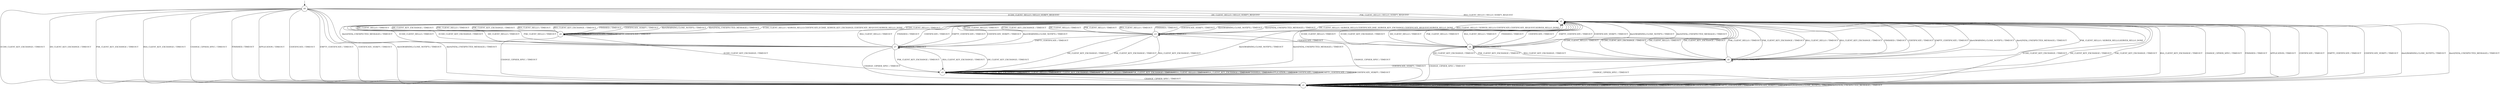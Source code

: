 digraph g {

	s0 [shape="circle" label="s0"];
	s1 [shape="circle" label="s1"];
	s2 [shape="circle" label="s2"];
	s3 [shape="circle" label="s3"];
	s4 [shape="circle" label="s4"];
	s5 [shape="circle" label="s5"];
	s6 [shape="circle" label="s6"];
	s7 [shape="circle" label="s7"];
	s8 [shape="circle" label="s8"];
	s0 -> s2 [label="ECDH_CLIENT_HELLO / HELLO_VERIFY_REQUEST"];
	s0 -> s1 [label="ECDH_CLIENT_KEY_EXCHANGE / TIMEOUT"];
	s0 -> s2 [label="DH_CLIENT_HELLO / HELLO_VERIFY_REQUEST"];
	s0 -> s1 [label="DH_CLIENT_KEY_EXCHANGE / TIMEOUT"];
	s0 -> s2 [label="PSK_CLIENT_HELLO / HELLO_VERIFY_REQUEST"];
	s0 -> s1 [label="PSK_CLIENT_KEY_EXCHANGE / TIMEOUT"];
	s0 -> s2 [label="RSA_CLIENT_HELLO / HELLO_VERIFY_REQUEST"];
	s0 -> s1 [label="RSA_CLIENT_KEY_EXCHANGE / TIMEOUT"];
	s0 -> s1 [label="CHANGE_CIPHER_SPEC / TIMEOUT"];
	s0 -> s1 [label="FINISHED / TIMEOUT"];
	s0 -> s1 [label="APPLICATION / TIMEOUT"];
	s0 -> s1 [label="CERTIFICATE / TIMEOUT"];
	s0 -> s1 [label="EMPTY_CERTIFICATE / TIMEOUT"];
	s0 -> s1 [label="CERTIFICATE_VERIFY / TIMEOUT"];
	s0 -> s1 [label="Alert(WARNING,CLOSE_NOTIFY) / TIMEOUT"];
	s0 -> s1 [label="Alert(FATAL,UNEXPECTED_MESSAGE) / TIMEOUT"];
	s1 -> s1 [label="ECDH_CLIENT_HELLO / TIMEOUT"];
	s1 -> s1 [label="ECDH_CLIENT_KEY_EXCHANGE / TIMEOUT"];
	s1 -> s1 [label="DH_CLIENT_HELLO / TIMEOUT"];
	s1 -> s1 [label="DH_CLIENT_KEY_EXCHANGE / TIMEOUT"];
	s1 -> s1 [label="PSK_CLIENT_HELLO / TIMEOUT"];
	s1 -> s1 [label="PSK_CLIENT_KEY_EXCHANGE / TIMEOUT"];
	s1 -> s1 [label="RSA_CLIENT_HELLO / TIMEOUT"];
	s1 -> s1 [label="RSA_CLIENT_KEY_EXCHANGE / TIMEOUT"];
	s1 -> s1 [label="CHANGE_CIPHER_SPEC / TIMEOUT"];
	s1 -> s1 [label="FINISHED / TIMEOUT"];
	s1 -> s1 [label="APPLICATION / TIMEOUT"];
	s1 -> s1 [label="CERTIFICATE / TIMEOUT"];
	s1 -> s1 [label="EMPTY_CERTIFICATE / TIMEOUT"];
	s1 -> s1 [label="CERTIFICATE_VERIFY / TIMEOUT"];
	s1 -> s1 [label="Alert(WARNING,CLOSE_NOTIFY) / TIMEOUT"];
	s1 -> s1 [label="Alert(FATAL,UNEXPECTED_MESSAGE) / TIMEOUT"];
	s2 -> s4 [label="ECDH_CLIENT_HELLO / SERVER_HELLO,CERTIFICATE,ECDHE_SERVER_KEY_EXCHANGE,CERTIFICATE_REQUEST,SERVER_HELLO_DONE"];
	s2 -> s1 [label="ECDH_CLIENT_KEY_EXCHANGE / TIMEOUT"];
	s2 -> s3 [label="DH_CLIENT_HELLO / SERVER_HELLO,CERTIFICATE,DHE_SERVER_KEY_EXCHANGE,CERTIFICATE_REQUEST,SERVER_HELLO_DONE"];
	s2 -> s1 [label="DH_CLIENT_KEY_EXCHANGE / TIMEOUT"];
	s2 -> s8 [label="PSK_CLIENT_HELLO / SERVER_HELLO,SERVER_HELLO_DONE"];
	s2 -> s1 [label="PSK_CLIENT_KEY_EXCHANGE / TIMEOUT"];
	s2 -> s3 [label="RSA_CLIENT_HELLO / SERVER_HELLO,CERTIFICATE,CERTIFICATE_REQUEST,SERVER_HELLO_DONE"];
	s2 -> s1 [label="RSA_CLIENT_KEY_EXCHANGE / TIMEOUT"];
	s2 -> s1 [label="CHANGE_CIPHER_SPEC / TIMEOUT"];
	s2 -> s1 [label="FINISHED / TIMEOUT"];
	s2 -> s1 [label="APPLICATION / TIMEOUT"];
	s2 -> s1 [label="CERTIFICATE / TIMEOUT"];
	s2 -> s1 [label="EMPTY_CERTIFICATE / TIMEOUT"];
	s2 -> s1 [label="CERTIFICATE_VERIFY / TIMEOUT"];
	s2 -> s1 [label="Alert(WARNING,CLOSE_NOTIFY) / TIMEOUT"];
	s2 -> s1 [label="Alert(FATAL,UNEXPECTED_MESSAGE) / TIMEOUT"];
	s3 -> s2 [label="ECDH_CLIENT_HELLO / TIMEOUT"];
	s3 -> s2 [label="ECDH_CLIENT_KEY_EXCHANGE / TIMEOUT"];
	s3 -> s2 [label="DH_CLIENT_HELLO / TIMEOUT"];
	s3 -> s5 [label="DH_CLIENT_KEY_EXCHANGE / TIMEOUT"];
	s3 -> s2 [label="PSK_CLIENT_HELLO / TIMEOUT"];
	s3 -> s5 [label="PSK_CLIENT_KEY_EXCHANGE / TIMEOUT"];
	s3 -> s2 [label="RSA_CLIENT_HELLO / TIMEOUT"];
	s3 -> s5 [label="RSA_CLIENT_KEY_EXCHANGE / TIMEOUT"];
	s3 -> s1 [label="CHANGE_CIPHER_SPEC / TIMEOUT"];
	s3 -> s2 [label="FINISHED / TIMEOUT"];
	s3 -> s3 [label="APPLICATION / TIMEOUT"];
	s3 -> s6 [label="CERTIFICATE / TIMEOUT"];
	s3 -> s7 [label="EMPTY_CERTIFICATE / TIMEOUT"];
	s3 -> s2 [label="CERTIFICATE_VERIFY / TIMEOUT"];
	s3 -> s2 [label="Alert(WARNING,CLOSE_NOTIFY) / TIMEOUT"];
	s3 -> s2 [label="Alert(FATAL,UNEXPECTED_MESSAGE) / TIMEOUT"];
	s4 -> s2 [label="ECDH_CLIENT_HELLO / TIMEOUT"];
	s4 -> s5 [label="ECDH_CLIENT_KEY_EXCHANGE / TIMEOUT"];
	s4 -> s2 [label="DH_CLIENT_HELLO / TIMEOUT"];
	s4 -> s2 [label="DH_CLIENT_KEY_EXCHANGE / TIMEOUT"];
	s4 -> s2 [label="PSK_CLIENT_HELLO / TIMEOUT"];
	s4 -> s2 [label="PSK_CLIENT_KEY_EXCHANGE / TIMEOUT"];
	s4 -> s2 [label="RSA_CLIENT_HELLO / TIMEOUT"];
	s4 -> s2 [label="RSA_CLIENT_KEY_EXCHANGE / TIMEOUT"];
	s4 -> s1 [label="CHANGE_CIPHER_SPEC / TIMEOUT"];
	s4 -> s2 [label="FINISHED / TIMEOUT"];
	s4 -> s4 [label="APPLICATION / TIMEOUT"];
	s4 -> s4 [label="CERTIFICATE / TIMEOUT"];
	s4 -> s4 [label="EMPTY_CERTIFICATE / TIMEOUT"];
	s4 -> s2 [label="CERTIFICATE_VERIFY / TIMEOUT"];
	s4 -> s2 [label="Alert(WARNING,CLOSE_NOTIFY) / TIMEOUT"];
	s4 -> s2 [label="Alert(FATAL,UNEXPECTED_MESSAGE) / TIMEOUT"];
	s5 -> s5 [label="ECDH_CLIENT_HELLO / TIMEOUT"];
	s5 -> s5 [label="ECDH_CLIENT_KEY_EXCHANGE / TIMEOUT"];
	s5 -> s5 [label="DH_CLIENT_HELLO / TIMEOUT"];
	s5 -> s5 [label="DH_CLIENT_KEY_EXCHANGE / TIMEOUT"];
	s5 -> s5 [label="PSK_CLIENT_HELLO / TIMEOUT"];
	s5 -> s5 [label="PSK_CLIENT_KEY_EXCHANGE / TIMEOUT"];
	s5 -> s5 [label="RSA_CLIENT_HELLO / TIMEOUT"];
	s5 -> s5 [label="RSA_CLIENT_KEY_EXCHANGE / TIMEOUT"];
	s5 -> s1 [label="CHANGE_CIPHER_SPEC / TIMEOUT"];
	s5 -> s5 [label="FINISHED / TIMEOUT"];
	s5 -> s5 [label="APPLICATION / TIMEOUT"];
	s5 -> s5 [label="CERTIFICATE / TIMEOUT"];
	s5 -> s5 [label="EMPTY_CERTIFICATE / TIMEOUT"];
	s5 -> s5 [label="CERTIFICATE_VERIFY / TIMEOUT"];
	s5 -> s2 [label="Alert(WARNING,CLOSE_NOTIFY) / TIMEOUT"];
	s5 -> s2 [label="Alert(FATAL,UNEXPECTED_MESSAGE) / TIMEOUT"];
	s6 -> s2 [label="ECDH_CLIENT_HELLO / TIMEOUT"];
	s6 -> s2 [label="ECDH_CLIENT_KEY_EXCHANGE / TIMEOUT"];
	s6 -> s2 [label="DH_CLIENT_HELLO / TIMEOUT"];
	s6 -> s8 [label="DH_CLIENT_KEY_EXCHANGE / TIMEOUT"];
	s6 -> s2 [label="PSK_CLIENT_HELLO / TIMEOUT"];
	s6 -> s8 [label="PSK_CLIENT_KEY_EXCHANGE / TIMEOUT"];
	s6 -> s2 [label="RSA_CLIENT_HELLO / TIMEOUT"];
	s6 -> s8 [label="RSA_CLIENT_KEY_EXCHANGE / TIMEOUT"];
	s6 -> s1 [label="CHANGE_CIPHER_SPEC / TIMEOUT"];
	s6 -> s2 [label="FINISHED / TIMEOUT"];
	s6 -> s6 [label="APPLICATION / TIMEOUT"];
	s6 -> s2 [label="CERTIFICATE / TIMEOUT"];
	s6 -> s2 [label="EMPTY_CERTIFICATE / TIMEOUT"];
	s6 -> s2 [label="CERTIFICATE_VERIFY / TIMEOUT"];
	s6 -> s2 [label="Alert(WARNING,CLOSE_NOTIFY) / TIMEOUT"];
	s6 -> s2 [label="Alert(FATAL,UNEXPECTED_MESSAGE) / TIMEOUT"];
	s7 -> s2 [label="ECDH_CLIENT_HELLO / TIMEOUT"];
	s7 -> s2 [label="ECDH_CLIENT_KEY_EXCHANGE / TIMEOUT"];
	s7 -> s2 [label="DH_CLIENT_HELLO / TIMEOUT"];
	s7 -> s5 [label="DH_CLIENT_KEY_EXCHANGE / TIMEOUT"];
	s7 -> s2 [label="PSK_CLIENT_HELLO / TIMEOUT"];
	s7 -> s5 [label="PSK_CLIENT_KEY_EXCHANGE / TIMEOUT"];
	s7 -> s2 [label="RSA_CLIENT_HELLO / TIMEOUT"];
	s7 -> s5 [label="RSA_CLIENT_KEY_EXCHANGE / TIMEOUT"];
	s7 -> s1 [label="CHANGE_CIPHER_SPEC / TIMEOUT"];
	s7 -> s2 [label="FINISHED / TIMEOUT"];
	s7 -> s7 [label="APPLICATION / TIMEOUT"];
	s7 -> s2 [label="CERTIFICATE / TIMEOUT"];
	s7 -> s2 [label="EMPTY_CERTIFICATE / TIMEOUT"];
	s7 -> s2 [label="CERTIFICATE_VERIFY / TIMEOUT"];
	s7 -> s2 [label="Alert(WARNING,CLOSE_NOTIFY) / TIMEOUT"];
	s7 -> s2 [label="Alert(FATAL,UNEXPECTED_MESSAGE) / TIMEOUT"];
	s8 -> s2 [label="ECDH_CLIENT_HELLO / TIMEOUT"];
	s8 -> s2 [label="ECDH_CLIENT_KEY_EXCHANGE / TIMEOUT"];
	s8 -> s2 [label="DH_CLIENT_HELLO / TIMEOUT"];
	s8 -> s2 [label="DH_CLIENT_KEY_EXCHANGE / TIMEOUT"];
	s8 -> s2 [label="PSK_CLIENT_HELLO / TIMEOUT"];
	s8 -> s2 [label="PSK_CLIENT_KEY_EXCHANGE / TIMEOUT"];
	s8 -> s2 [label="RSA_CLIENT_HELLO / TIMEOUT"];
	s8 -> s2 [label="RSA_CLIENT_KEY_EXCHANGE / TIMEOUT"];
	s8 -> s1 [label="CHANGE_CIPHER_SPEC / TIMEOUT"];
	s8 -> s2 [label="FINISHED / TIMEOUT"];
	s8 -> s8 [label="APPLICATION / TIMEOUT"];
	s8 -> s2 [label="CERTIFICATE / TIMEOUT"];
	s8 -> s2 [label="EMPTY_CERTIFICATE / TIMEOUT"];
	s8 -> s5 [label="CERTIFICATE_VERIFY / TIMEOUT"];
	s8 -> s2 [label="Alert(WARNING,CLOSE_NOTIFY) / TIMEOUT"];
	s8 -> s2 [label="Alert(FATAL,UNEXPECTED_MESSAGE) / TIMEOUT"];

__start0 [label="" shape="none" width="0" height="0"];
__start0 -> s0;

}
